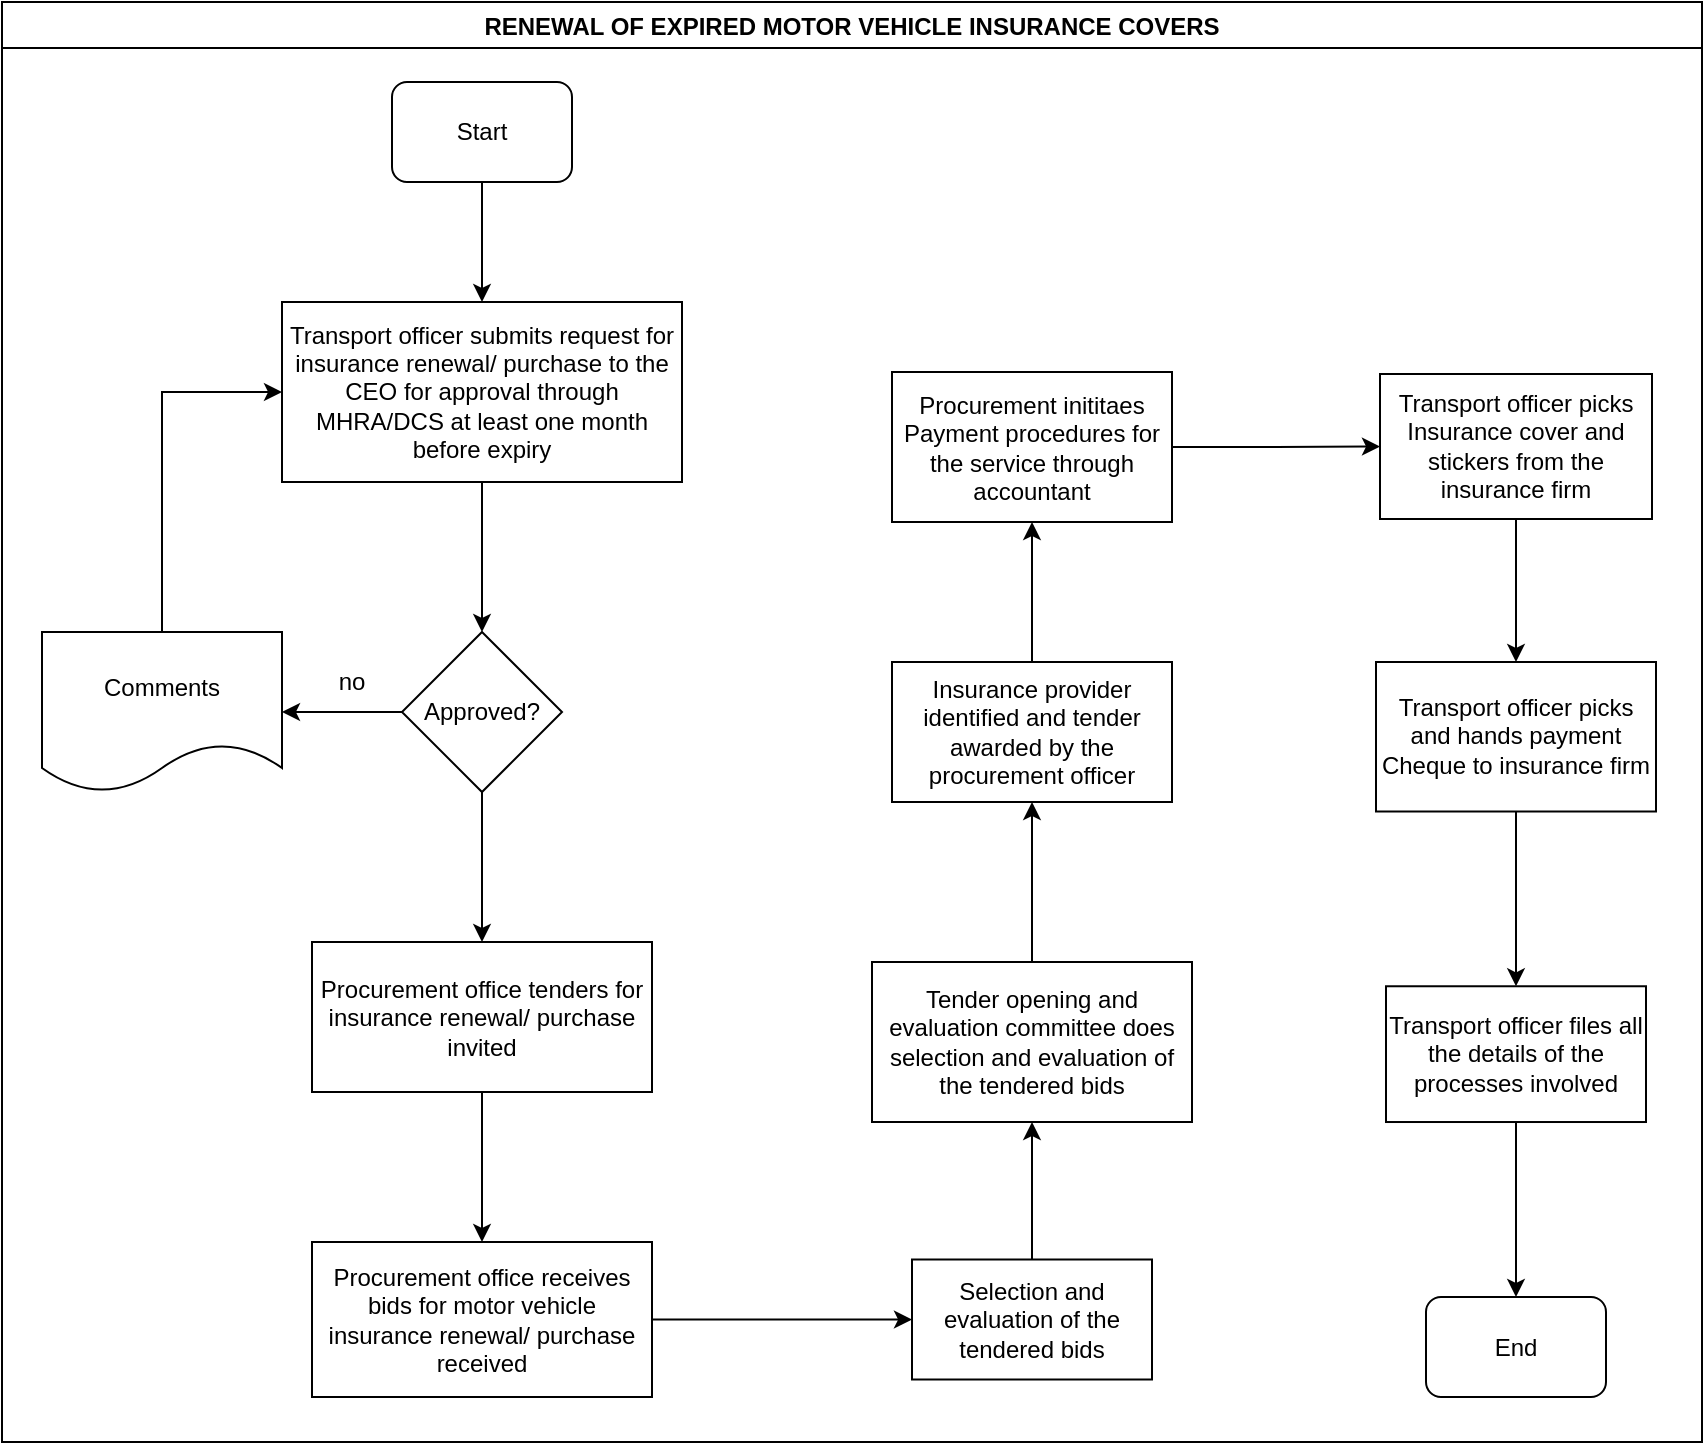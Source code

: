 <mxfile version="14.2.2" type="github">
  <diagram id="iqVK5lA826jD5fNl6_VV" name="Page-1">
    <mxGraphModel dx="1038" dy="547" grid="1" gridSize="10" guides="1" tooltips="1" connect="1" arrows="1" fold="1" page="1" pageScale="1" pageWidth="1169" pageHeight="827" math="0" shadow="0">
      <root>
        <mxCell id="0" />
        <mxCell id="1" parent="0" />
        <mxCell id="e-Jlp6g5yajtnd1_zxyd-1" value="RENEWAL OF EXPIRED MOTOR VEHICLE INSURANCE COVERS" style="swimlane;" parent="1" vertex="1">
          <mxGeometry x="10" y="10" width="850" height="720" as="geometry" />
        </mxCell>
        <mxCell id="e-Jlp6g5yajtnd1_zxyd-2" value="Start" style="rounded=1;whiteSpace=wrap;html=1;" parent="e-Jlp6g5yajtnd1_zxyd-1" vertex="1">
          <mxGeometry x="195" y="40" width="90" height="50" as="geometry" />
        </mxCell>
        <mxCell id="e-Jlp6g5yajtnd1_zxyd-5" value="Transport officer submits request for insurance renewal/ purchase to the CEO for approval through MHRA/DCS at least one month before expiry" style="rounded=0;whiteSpace=wrap;html=1;" parent="e-Jlp6g5yajtnd1_zxyd-1" vertex="1">
          <mxGeometry x="140" y="150" width="200" height="90" as="geometry" />
        </mxCell>
        <mxCell id="e-Jlp6g5yajtnd1_zxyd-4" value="" style="edgeStyle=orthogonalEdgeStyle;rounded=0;orthogonalLoop=1;jettySize=auto;html=1;" parent="e-Jlp6g5yajtnd1_zxyd-1" source="e-Jlp6g5yajtnd1_zxyd-2" target="e-Jlp6g5yajtnd1_zxyd-5" edge="1">
          <mxGeometry relative="1" as="geometry">
            <mxPoint x="240" y="165" as="targetPoint" />
          </mxGeometry>
        </mxCell>
        <mxCell id="e-Jlp6g5yajtnd1_zxyd-12" value="no" style="text;html=1;strokeColor=none;fillColor=none;align=center;verticalAlign=middle;whiteSpace=wrap;rounded=0;" parent="e-Jlp6g5yajtnd1_zxyd-1" vertex="1">
          <mxGeometry x="155" y="330" width="40" height="20" as="geometry" />
        </mxCell>
        <mxCell id="e-Jlp6g5yajtnd1_zxyd-13" value="Procurement office tenders for insurance renewal/ purchase invited" style="whiteSpace=wrap;html=1;rounded=0;" parent="e-Jlp6g5yajtnd1_zxyd-1" vertex="1">
          <mxGeometry x="155" y="470" width="170" height="75" as="geometry" />
        </mxCell>
        <mxCell id="e-Jlp6g5yajtnd1_zxyd-15" value="Procurement office receives bids for motor vehicle insurance renewal/ purchase received" style="whiteSpace=wrap;html=1;rounded=0;" parent="e-Jlp6g5yajtnd1_zxyd-1" vertex="1">
          <mxGeometry x="155" y="620" width="170" height="77.5" as="geometry" />
        </mxCell>
        <mxCell id="e-Jlp6g5yajtnd1_zxyd-16" value="" style="edgeStyle=orthogonalEdgeStyle;rounded=0;orthogonalLoop=1;jettySize=auto;html=1;" parent="e-Jlp6g5yajtnd1_zxyd-1" source="e-Jlp6g5yajtnd1_zxyd-13" target="e-Jlp6g5yajtnd1_zxyd-15" edge="1">
          <mxGeometry relative="1" as="geometry" />
        </mxCell>
        <mxCell id="e-Jlp6g5yajtnd1_zxyd-17" value="Selection and evaluation of the tendered bids" style="whiteSpace=wrap;html=1;rounded=0;" parent="e-Jlp6g5yajtnd1_zxyd-1" vertex="1">
          <mxGeometry x="455" y="628.75" width="120" height="60" as="geometry" />
        </mxCell>
        <mxCell id="e-Jlp6g5yajtnd1_zxyd-18" value="" style="edgeStyle=orthogonalEdgeStyle;rounded=0;orthogonalLoop=1;jettySize=auto;html=1;" parent="e-Jlp6g5yajtnd1_zxyd-1" source="e-Jlp6g5yajtnd1_zxyd-15" target="e-Jlp6g5yajtnd1_zxyd-17" edge="1">
          <mxGeometry relative="1" as="geometry" />
        </mxCell>
        <mxCell id="e-Jlp6g5yajtnd1_zxyd-33" value="End" style="rounded=1;whiteSpace=wrap;html=1;" parent="e-Jlp6g5yajtnd1_zxyd-1" vertex="1">
          <mxGeometry x="712" y="647.5" width="90" height="50" as="geometry" />
        </mxCell>
        <mxCell id="e-Jlp6g5yajtnd1_zxyd-9" value="" style="edgeStyle=orthogonalEdgeStyle;rounded=0;orthogonalLoop=1;jettySize=auto;html=1;" parent="1" source="e-Jlp6g5yajtnd1_zxyd-6" target="e-Jlp6g5yajtnd1_zxyd-8" edge="1">
          <mxGeometry relative="1" as="geometry" />
        </mxCell>
        <mxCell id="e-Jlp6g5yajtnd1_zxyd-14" value="" style="edgeStyle=orthogonalEdgeStyle;rounded=0;orthogonalLoop=1;jettySize=auto;html=1;" parent="1" source="e-Jlp6g5yajtnd1_zxyd-6" target="e-Jlp6g5yajtnd1_zxyd-13" edge="1">
          <mxGeometry relative="1" as="geometry" />
        </mxCell>
        <mxCell id="e-Jlp6g5yajtnd1_zxyd-6" value="Approved?" style="rhombus;whiteSpace=wrap;html=1;rounded=0;" parent="1" vertex="1">
          <mxGeometry x="210" y="325" width="80" height="80" as="geometry" />
        </mxCell>
        <mxCell id="e-Jlp6g5yajtnd1_zxyd-7" value="" style="edgeStyle=orthogonalEdgeStyle;rounded=0;orthogonalLoop=1;jettySize=auto;html=1;" parent="1" source="e-Jlp6g5yajtnd1_zxyd-5" target="e-Jlp6g5yajtnd1_zxyd-6" edge="1">
          <mxGeometry relative="1" as="geometry" />
        </mxCell>
        <mxCell id="e-Jlp6g5yajtnd1_zxyd-11" value="" style="edgeStyle=orthogonalEdgeStyle;rounded=0;orthogonalLoop=1;jettySize=auto;html=1;entryX=0;entryY=0.5;entryDx=0;entryDy=0;" parent="1" source="e-Jlp6g5yajtnd1_zxyd-8" target="e-Jlp6g5yajtnd1_zxyd-5" edge="1">
          <mxGeometry relative="1" as="geometry">
            <mxPoint x="90" y="245" as="targetPoint" />
            <Array as="points">
              <mxPoint x="90" y="205" />
            </Array>
          </mxGeometry>
        </mxCell>
        <mxCell id="e-Jlp6g5yajtnd1_zxyd-8" value="Comments" style="shape=document;whiteSpace=wrap;html=1;boundedLbl=1;rounded=0;" parent="1" vertex="1">
          <mxGeometry x="30" y="325" width="120" height="80" as="geometry" />
        </mxCell>
        <mxCell id="e-Jlp6g5yajtnd1_zxyd-22" value="" style="edgeStyle=orthogonalEdgeStyle;rounded=0;orthogonalLoop=1;jettySize=auto;html=1;" parent="1" source="e-Jlp6g5yajtnd1_zxyd-19" target="e-Jlp6g5yajtnd1_zxyd-21" edge="1">
          <mxGeometry relative="1" as="geometry" />
        </mxCell>
        <mxCell id="e-Jlp6g5yajtnd1_zxyd-19" value="Tender opening and evaluation committee does selection and evaluation of the tendered bids" style="whiteSpace=wrap;html=1;rounded=0;" parent="1" vertex="1">
          <mxGeometry x="445" y="490" width="160" height="80" as="geometry" />
        </mxCell>
        <mxCell id="e-Jlp6g5yajtnd1_zxyd-20" value="" style="edgeStyle=orthogonalEdgeStyle;rounded=0;orthogonalLoop=1;jettySize=auto;html=1;" parent="1" source="e-Jlp6g5yajtnd1_zxyd-17" target="e-Jlp6g5yajtnd1_zxyd-19" edge="1">
          <mxGeometry relative="1" as="geometry" />
        </mxCell>
        <mxCell id="e-Jlp6g5yajtnd1_zxyd-24" value="" style="edgeStyle=orthogonalEdgeStyle;rounded=0;orthogonalLoop=1;jettySize=auto;html=1;" parent="1" source="e-Jlp6g5yajtnd1_zxyd-21" target="e-Jlp6g5yajtnd1_zxyd-23" edge="1">
          <mxGeometry relative="1" as="geometry" />
        </mxCell>
        <mxCell id="e-Jlp6g5yajtnd1_zxyd-21" value="Insurance provider identified and tender awarded by the procurement officer" style="whiteSpace=wrap;html=1;rounded=0;" parent="1" vertex="1">
          <mxGeometry x="455" y="340" width="140" height="70" as="geometry" />
        </mxCell>
        <mxCell id="e-Jlp6g5yajtnd1_zxyd-26" value="" style="edgeStyle=orthogonalEdgeStyle;rounded=0;orthogonalLoop=1;jettySize=auto;html=1;" parent="1" source="e-Jlp6g5yajtnd1_zxyd-23" target="e-Jlp6g5yajtnd1_zxyd-25" edge="1">
          <mxGeometry relative="1" as="geometry" />
        </mxCell>
        <mxCell id="e-Jlp6g5yajtnd1_zxyd-23" value="Procurement inititaes Payment procedures for the service through accountant" style="whiteSpace=wrap;html=1;rounded=0;" parent="1" vertex="1">
          <mxGeometry x="455" y="195" width="140" height="75" as="geometry" />
        </mxCell>
        <mxCell id="e-Jlp6g5yajtnd1_zxyd-28" value="" style="edgeStyle=orthogonalEdgeStyle;rounded=0;orthogonalLoop=1;jettySize=auto;html=1;" parent="1" source="e-Jlp6g5yajtnd1_zxyd-25" target="e-Jlp6g5yajtnd1_zxyd-27" edge="1">
          <mxGeometry relative="1" as="geometry" />
        </mxCell>
        <mxCell id="e-Jlp6g5yajtnd1_zxyd-25" value="Transport officer picks Insurance cover and stickers from the insurance firm" style="whiteSpace=wrap;html=1;rounded=0;" parent="1" vertex="1">
          <mxGeometry x="699" y="196" width="136" height="72.5" as="geometry" />
        </mxCell>
        <mxCell id="e-Jlp6g5yajtnd1_zxyd-30" value="" style="edgeStyle=orthogonalEdgeStyle;rounded=0;orthogonalLoop=1;jettySize=auto;html=1;" parent="1" source="e-Jlp6g5yajtnd1_zxyd-27" target="e-Jlp6g5yajtnd1_zxyd-29" edge="1">
          <mxGeometry relative="1" as="geometry" />
        </mxCell>
        <mxCell id="e-Jlp6g5yajtnd1_zxyd-27" value="Transport officer picks and hands payment Cheque to insurance firm" style="whiteSpace=wrap;html=1;rounded=0;" parent="1" vertex="1">
          <mxGeometry x="697" y="340" width="140" height="74.75" as="geometry" />
        </mxCell>
        <mxCell id="e-Jlp6g5yajtnd1_zxyd-32" value="" style="edgeStyle=orthogonalEdgeStyle;rounded=0;orthogonalLoop=1;jettySize=auto;html=1;entryX=0.5;entryY=0;entryDx=0;entryDy=0;" parent="1" source="e-Jlp6g5yajtnd1_zxyd-29" target="e-Jlp6g5yajtnd1_zxyd-33" edge="1">
          <mxGeometry relative="1" as="geometry">
            <mxPoint x="767" y="653.95" as="targetPoint" />
          </mxGeometry>
        </mxCell>
        <mxCell id="e-Jlp6g5yajtnd1_zxyd-29" value="Transport officer files all the details of the processes involved" style="whiteSpace=wrap;html=1;rounded=0;" parent="1" vertex="1">
          <mxGeometry x="702" y="502.13" width="130" height="67.88" as="geometry" />
        </mxCell>
      </root>
    </mxGraphModel>
  </diagram>
</mxfile>
